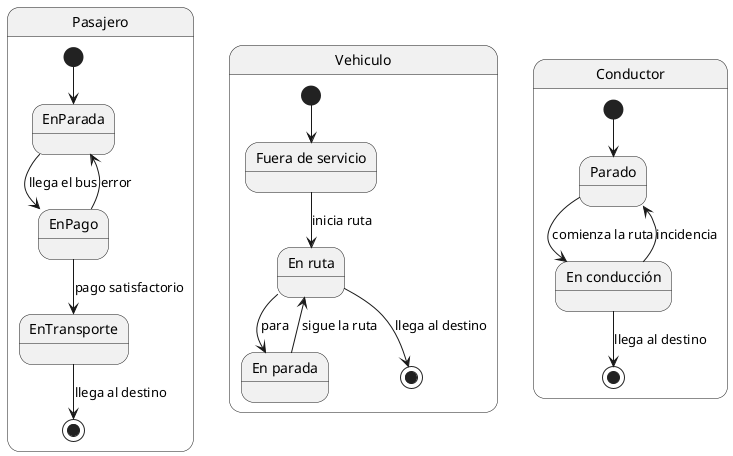 @startuml passenger-states
state Pasajero{
    [*] --> EnParada
    EnParada --> EnPago : llega el bus
    EnPago --> EnParada : error
    EnPago --> EnTransporte : pago satisfactorio
    EnTransporte --> [*] : llega al destino
}
state Vehiculo{
    state "Fuera de servicio" as fueraServicio
    state "En ruta" as enRuta
    state "En parada" as enParada
    [*] --> fueraServicio
    fueraServicio --> enRuta : inicia ruta
    enRuta --> enParada : para
    enParada --> enRuta : sigue la ruta
    enRuta --> [*] : llega al destino
}
state Conductor{
    state "Parado" as parado
    state "En conducción" as conduccion
    [*] --> parado
    parado --> conduccion : comienza la ruta
    conduccion --> parado : incidencia
    conduccion --> [*] : llega al destino
}
@enduml